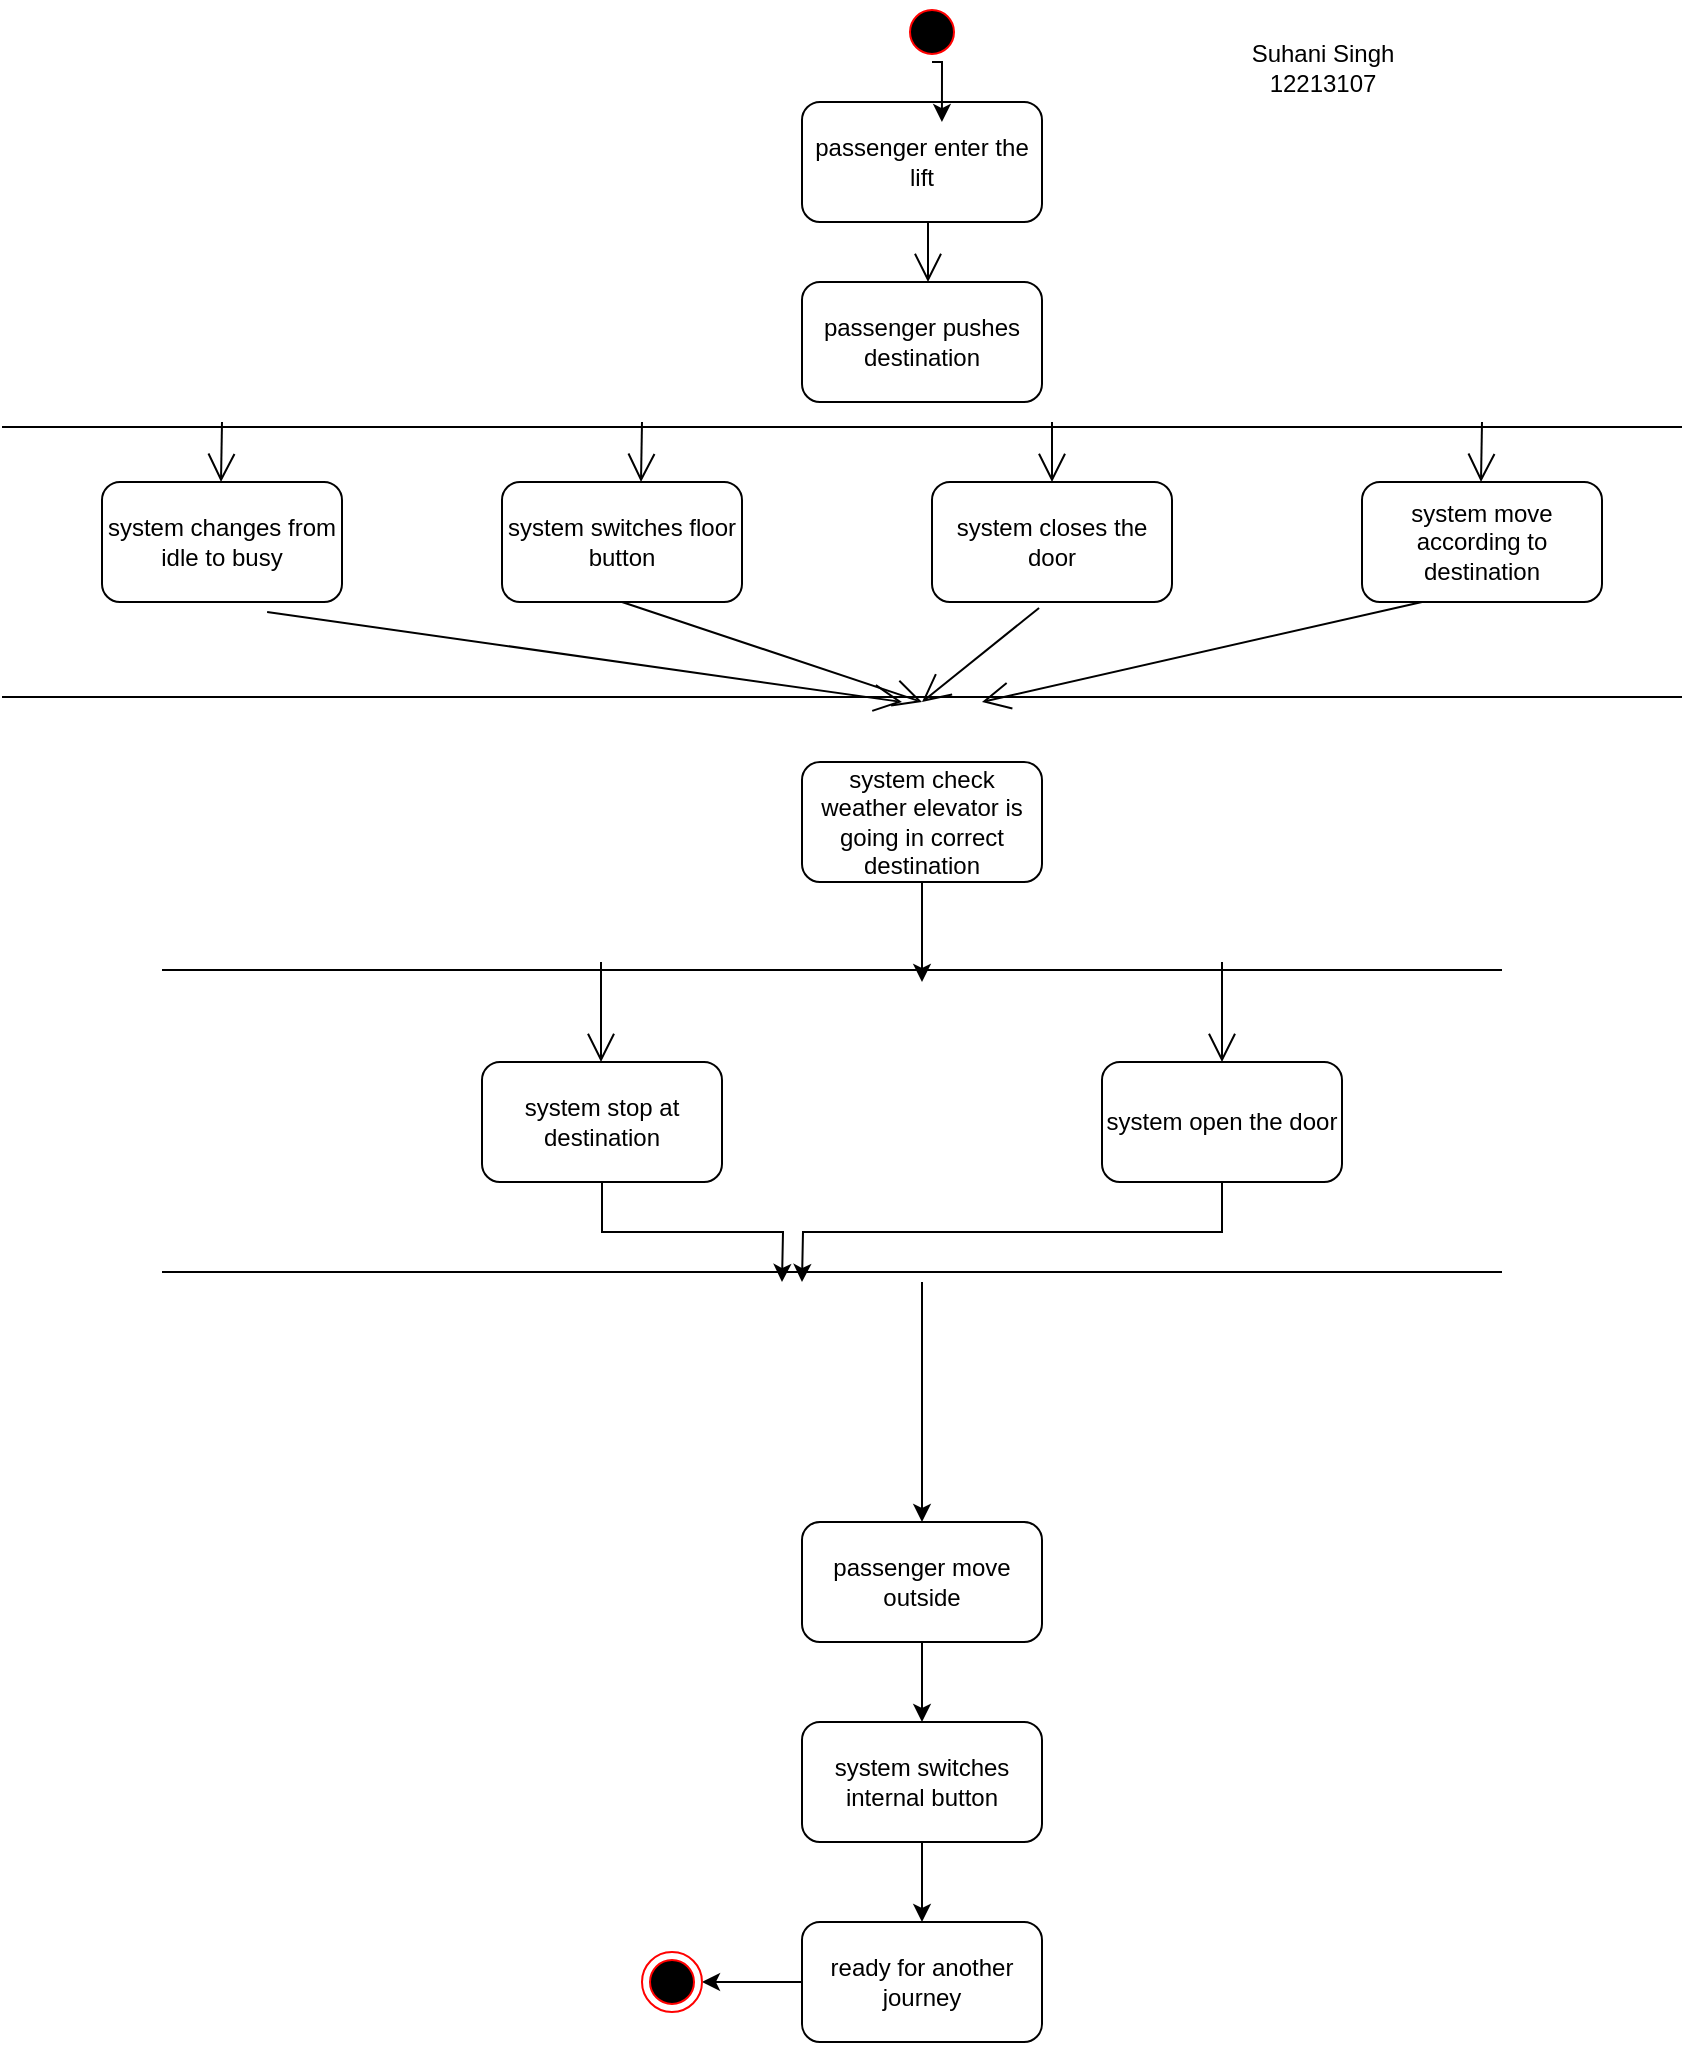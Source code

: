<mxfile version="22.1.21" type="github">
  <diagram name="Page-1" id="DSxE-kv-_EwV09kdObnp">
    <mxGraphModel dx="2440" dy="1013" grid="1" gridSize="10" guides="1" tooltips="1" connect="1" arrows="1" fold="1" page="1" pageScale="1" pageWidth="850" pageHeight="1100" math="0" shadow="0">
      <root>
        <mxCell id="0" />
        <mxCell id="1" parent="0" />
        <mxCell id="XXDafJstuNm49jVsS74--28" style="edgeStyle=orthogonalEdgeStyle;rounded=0;orthogonalLoop=1;jettySize=auto;html=1;exitX=0.5;exitY=1;exitDx=0;exitDy=0;" edge="1" parent="1" source="XXDafJstuNm49jVsS74--1">
          <mxGeometry relative="1" as="geometry">
            <mxPoint x="350" y="660" as="targetPoint" />
          </mxGeometry>
        </mxCell>
        <mxCell id="XXDafJstuNm49jVsS74--1" value="system stop at destination" style="rounded=1;whiteSpace=wrap;html=1;" vertex="1" parent="1">
          <mxGeometry x="200" y="550" width="120" height="60" as="geometry" />
        </mxCell>
        <mxCell id="XXDafJstuNm49jVsS74--27" style="edgeStyle=orthogonalEdgeStyle;rounded=0;orthogonalLoop=1;jettySize=auto;html=1;exitX=0.5;exitY=1;exitDx=0;exitDy=0;" edge="1" parent="1" source="XXDafJstuNm49jVsS74--2">
          <mxGeometry relative="1" as="geometry">
            <mxPoint x="360" y="660" as="targetPoint" />
          </mxGeometry>
        </mxCell>
        <mxCell id="XXDafJstuNm49jVsS74--2" value="system open the door" style="rounded=1;whiteSpace=wrap;html=1;" vertex="1" parent="1">
          <mxGeometry x="510" y="550" width="120" height="60" as="geometry" />
        </mxCell>
        <mxCell id="XXDafJstuNm49jVsS74--34" style="edgeStyle=orthogonalEdgeStyle;rounded=0;orthogonalLoop=1;jettySize=auto;html=1;exitX=0.5;exitY=1;exitDx=0;exitDy=0;entryX=0.5;entryY=0;entryDx=0;entryDy=0;" edge="1" parent="1" source="XXDafJstuNm49jVsS74--3" target="XXDafJstuNm49jVsS74--31">
          <mxGeometry relative="1" as="geometry" />
        </mxCell>
        <mxCell id="XXDafJstuNm49jVsS74--3" value="passenger move outside" style="rounded=1;whiteSpace=wrap;html=1;" vertex="1" parent="1">
          <mxGeometry x="360" y="780" width="120" height="60" as="geometry" />
        </mxCell>
        <mxCell id="XXDafJstuNm49jVsS74--26" style="edgeStyle=orthogonalEdgeStyle;rounded=0;orthogonalLoop=1;jettySize=auto;html=1;exitX=0.5;exitY=1;exitDx=0;exitDy=0;" edge="1" parent="1" source="XXDafJstuNm49jVsS74--4">
          <mxGeometry relative="1" as="geometry">
            <mxPoint x="420" y="510" as="targetPoint" />
          </mxGeometry>
        </mxCell>
        <mxCell id="XXDafJstuNm49jVsS74--4" value="system check weather elevator is going in correct destination" style="rounded=1;whiteSpace=wrap;html=1;" vertex="1" parent="1">
          <mxGeometry x="360" y="400" width="120" height="60" as="geometry" />
        </mxCell>
        <mxCell id="XXDafJstuNm49jVsS74--5" value="system move according to destination" style="rounded=1;whiteSpace=wrap;html=1;" vertex="1" parent="1">
          <mxGeometry x="640" y="260" width="120" height="60" as="geometry" />
        </mxCell>
        <mxCell id="XXDafJstuNm49jVsS74--6" value="system closes the door" style="rounded=1;whiteSpace=wrap;html=1;" vertex="1" parent="1">
          <mxGeometry x="425" y="260" width="120" height="60" as="geometry" />
        </mxCell>
        <mxCell id="XXDafJstuNm49jVsS74--7" value="system switches floor button" style="rounded=1;whiteSpace=wrap;html=1;" vertex="1" parent="1">
          <mxGeometry x="210" y="260" width="120" height="60" as="geometry" />
        </mxCell>
        <mxCell id="XXDafJstuNm49jVsS74--8" value="system changes from idle to busy" style="rounded=1;whiteSpace=wrap;html=1;" vertex="1" parent="1">
          <mxGeometry x="10" y="260" width="120" height="60" as="geometry" />
        </mxCell>
        <mxCell id="XXDafJstuNm49jVsS74--9" value="passenger pushes destination" style="rounded=1;whiteSpace=wrap;html=1;" vertex="1" parent="1">
          <mxGeometry x="360" y="160" width="120" height="60" as="geometry" />
        </mxCell>
        <mxCell id="XXDafJstuNm49jVsS74--10" value="passenger enter the lift" style="rounded=1;whiteSpace=wrap;html=1;" vertex="1" parent="1">
          <mxGeometry x="360" y="70" width="120" height="60" as="geometry" />
        </mxCell>
        <mxCell id="XXDafJstuNm49jVsS74--11" value="" style="shape=link;html=1;rounded=0;width=135;" edge="1" parent="1">
          <mxGeometry width="100" relative="1" as="geometry">
            <mxPoint x="-40" y="300" as="sourcePoint" />
            <mxPoint x="800" y="300" as="targetPoint" />
          </mxGeometry>
        </mxCell>
        <mxCell id="XXDafJstuNm49jVsS74--12" value="" style="endArrow=open;endFill=1;endSize=12;html=1;rounded=0;" edge="1" parent="1">
          <mxGeometry width="160" relative="1" as="geometry">
            <mxPoint x="423" y="130" as="sourcePoint" />
            <mxPoint x="423" y="160" as="targetPoint" />
          </mxGeometry>
        </mxCell>
        <mxCell id="XXDafJstuNm49jVsS74--13" value="" style="endArrow=open;endFill=1;endSize=12;html=1;rounded=0;" edge="1" parent="1">
          <mxGeometry width="160" relative="1" as="geometry">
            <mxPoint x="70" y="230" as="sourcePoint" />
            <mxPoint x="69.5" y="260" as="targetPoint" />
          </mxGeometry>
        </mxCell>
        <mxCell id="XXDafJstuNm49jVsS74--14" value="" style="endArrow=open;endFill=1;endSize=12;html=1;rounded=0;" edge="1" parent="1">
          <mxGeometry width="160" relative="1" as="geometry">
            <mxPoint x="280" y="230" as="sourcePoint" />
            <mxPoint x="279.5" y="260" as="targetPoint" />
          </mxGeometry>
        </mxCell>
        <mxCell id="XXDafJstuNm49jVsS74--15" value="" style="endArrow=open;endFill=1;endSize=12;html=1;rounded=0;" edge="1" parent="1">
          <mxGeometry width="160" relative="1" as="geometry">
            <mxPoint x="700" y="230" as="sourcePoint" />
            <mxPoint x="699.5" y="260" as="targetPoint" />
          </mxGeometry>
        </mxCell>
        <mxCell id="XXDafJstuNm49jVsS74--16" value="" style="endArrow=open;endFill=1;endSize=12;html=1;rounded=0;" edge="1" parent="1">
          <mxGeometry width="160" relative="1" as="geometry">
            <mxPoint x="485" y="230" as="sourcePoint" />
            <mxPoint x="485" y="260" as="targetPoint" />
          </mxGeometry>
        </mxCell>
        <mxCell id="XXDafJstuNm49jVsS74--17" value="" style="endArrow=open;endFill=1;endSize=12;html=1;rounded=0;exitX=0.688;exitY=1.083;exitDx=0;exitDy=0;exitPerimeter=0;" edge="1" parent="1" source="XXDafJstuNm49jVsS74--8">
          <mxGeometry width="160" relative="1" as="geometry">
            <mxPoint x="90" y="340" as="sourcePoint" />
            <mxPoint x="410" y="370" as="targetPoint" />
          </mxGeometry>
        </mxCell>
        <mxCell id="XXDafJstuNm49jVsS74--19" value="" style="endArrow=open;endFill=1;endSize=12;html=1;rounded=0;" edge="1" parent="1">
          <mxGeometry width="160" relative="1" as="geometry">
            <mxPoint x="270" y="320" as="sourcePoint" />
            <mxPoint x="420" y="370" as="targetPoint" />
          </mxGeometry>
        </mxCell>
        <mxCell id="XXDafJstuNm49jVsS74--20" value="" style="endArrow=open;endFill=1;endSize=12;html=1;rounded=0;exitX=0.446;exitY=1.05;exitDx=0;exitDy=0;exitPerimeter=0;" edge="1" parent="1" source="XXDafJstuNm49jVsS74--6">
          <mxGeometry width="160" relative="1" as="geometry">
            <mxPoint x="400" y="350" as="sourcePoint" />
            <mxPoint x="420" y="370" as="targetPoint" />
          </mxGeometry>
        </mxCell>
        <mxCell id="XXDafJstuNm49jVsS74--21" value="" style="endArrow=open;endFill=1;endSize=12;html=1;rounded=0;exitX=0.25;exitY=1;exitDx=0;exitDy=0;" edge="1" parent="1" source="XXDafJstuNm49jVsS74--5">
          <mxGeometry width="160" relative="1" as="geometry">
            <mxPoint x="600" y="340" as="sourcePoint" />
            <mxPoint x="450" y="370" as="targetPoint" />
          </mxGeometry>
        </mxCell>
        <mxCell id="XXDafJstuNm49jVsS74--23" value="" style="shape=link;html=1;rounded=0;width=151;" edge="1" parent="1">
          <mxGeometry width="100" relative="1" as="geometry">
            <mxPoint x="40" y="579.5" as="sourcePoint" />
            <mxPoint x="710" y="579.5" as="targetPoint" />
            <Array as="points">
              <mxPoint x="370" y="579.5" />
            </Array>
          </mxGeometry>
        </mxCell>
        <mxCell id="XXDafJstuNm49jVsS74--29" value="" style="endArrow=open;endFill=1;endSize=12;html=1;rounded=0;" edge="1" parent="1">
          <mxGeometry width="160" relative="1" as="geometry">
            <mxPoint x="570" y="500" as="sourcePoint" />
            <mxPoint x="570" y="550" as="targetPoint" />
          </mxGeometry>
        </mxCell>
        <mxCell id="XXDafJstuNm49jVsS74--30" value="" style="endArrow=open;endFill=1;endSize=12;html=1;rounded=0;" edge="1" parent="1">
          <mxGeometry width="160" relative="1" as="geometry">
            <mxPoint x="259.5" y="500" as="sourcePoint" />
            <mxPoint x="259.5" y="550" as="targetPoint" />
          </mxGeometry>
        </mxCell>
        <mxCell id="XXDafJstuNm49jVsS74--35" style="edgeStyle=orthogonalEdgeStyle;rounded=0;orthogonalLoop=1;jettySize=auto;html=1;exitX=0.5;exitY=1;exitDx=0;exitDy=0;entryX=0.5;entryY=0;entryDx=0;entryDy=0;" edge="1" parent="1" source="XXDafJstuNm49jVsS74--31" target="XXDafJstuNm49jVsS74--33">
          <mxGeometry relative="1" as="geometry" />
        </mxCell>
        <mxCell id="XXDafJstuNm49jVsS74--31" value="system switches internal button" style="rounded=1;whiteSpace=wrap;html=1;" vertex="1" parent="1">
          <mxGeometry x="360" y="880" width="120" height="60" as="geometry" />
        </mxCell>
        <mxCell id="XXDafJstuNm49jVsS74--40" style="edgeStyle=orthogonalEdgeStyle;rounded=0;orthogonalLoop=1;jettySize=auto;html=1;exitX=0;exitY=0.5;exitDx=0;exitDy=0;entryX=1;entryY=0.5;entryDx=0;entryDy=0;" edge="1" parent="1" source="XXDafJstuNm49jVsS74--33" target="XXDafJstuNm49jVsS74--37">
          <mxGeometry relative="1" as="geometry" />
        </mxCell>
        <mxCell id="XXDafJstuNm49jVsS74--33" value="ready for another journey" style="rounded=1;whiteSpace=wrap;html=1;" vertex="1" parent="1">
          <mxGeometry x="360" y="980" width="120" height="60" as="geometry" />
        </mxCell>
        <mxCell id="XXDafJstuNm49jVsS74--36" value="" style="endArrow=classic;html=1;rounded=0;entryX=0.5;entryY=0;entryDx=0;entryDy=0;" edge="1" parent="1" target="XXDafJstuNm49jVsS74--3">
          <mxGeometry width="50" height="50" relative="1" as="geometry">
            <mxPoint x="420" y="660" as="sourcePoint" />
            <mxPoint x="440" y="680" as="targetPoint" />
          </mxGeometry>
        </mxCell>
        <mxCell id="XXDafJstuNm49jVsS74--37" value="" style="ellipse;html=1;shape=endState;fillColor=#000000;strokeColor=#ff0000;" vertex="1" parent="1">
          <mxGeometry x="280" y="995" width="30" height="30" as="geometry" />
        </mxCell>
        <mxCell id="XXDafJstuNm49jVsS74--38" value="" style="ellipse;html=1;shape=startState;fillColor=#000000;strokeColor=#ff0000;" vertex="1" parent="1">
          <mxGeometry x="410" y="20" width="30" height="30" as="geometry" />
        </mxCell>
        <mxCell id="XXDafJstuNm49jVsS74--41" style="edgeStyle=orthogonalEdgeStyle;rounded=0;orthogonalLoop=1;jettySize=auto;html=1;exitX=0.5;exitY=1;exitDx=0;exitDy=0;entryX=0.583;entryY=0.167;entryDx=0;entryDy=0;entryPerimeter=0;" edge="1" parent="1" source="XXDafJstuNm49jVsS74--38" target="XXDafJstuNm49jVsS74--10">
          <mxGeometry relative="1" as="geometry" />
        </mxCell>
        <mxCell id="XXDafJstuNm49jVsS74--42" value="Suhani Singh&lt;br&gt;12213107" style="text;html=1;align=center;verticalAlign=middle;resizable=0;points=[];autosize=1;strokeColor=none;fillColor=none;" vertex="1" parent="1">
          <mxGeometry x="575" y="33" width="90" height="40" as="geometry" />
        </mxCell>
      </root>
    </mxGraphModel>
  </diagram>
</mxfile>
